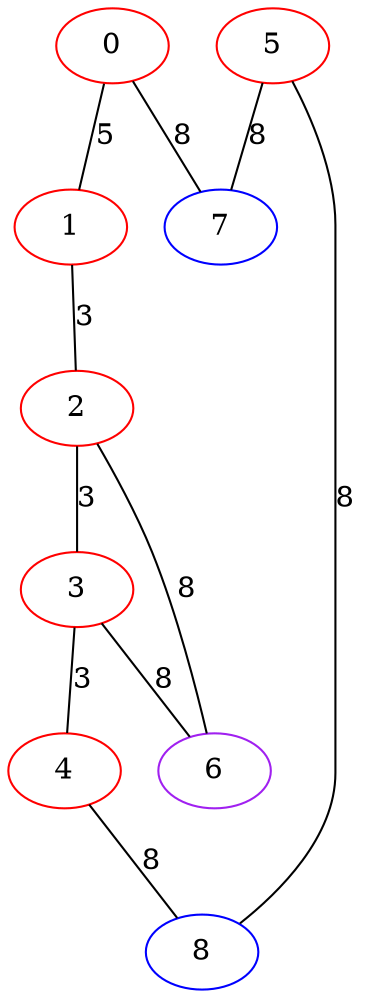 graph "" {
0 [color=red, weight=1];
1 [color=red, weight=1];
2 [color=red, weight=1];
3 [color=red, weight=1];
4 [color=red, weight=1];
5 [color=red, weight=1];
6 [color=purple, weight=4];
7 [color=blue, weight=3];
8 [color=blue, weight=3];
0 -- 1  [key=0, label=5];
0 -- 7  [key=0, label=8];
1 -- 2  [key=0, label=3];
2 -- 3  [key=0, label=3];
2 -- 6  [key=0, label=8];
3 -- 4  [key=0, label=3];
3 -- 6  [key=0, label=8];
4 -- 8  [key=0, label=8];
5 -- 8  [key=0, label=8];
5 -- 7  [key=0, label=8];
}
